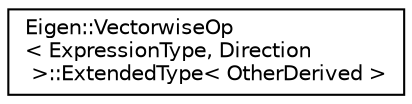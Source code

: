 digraph "Graphical Class Hierarchy"
{
  edge [fontname="Helvetica",fontsize="10",labelfontname="Helvetica",labelfontsize="10"];
  node [fontname="Helvetica",fontsize="10",shape=record];
  rankdir="LR";
  Node1 [label="Eigen::VectorwiseOp\l\< ExpressionType, Direction\l \>::ExtendedType\< OtherDerived \>",height=0.2,width=0.4,color="black", fillcolor="white", style="filled",URL="$struct_eigen_1_1_vectorwise_op_1_1_extended_type.html"];
}
